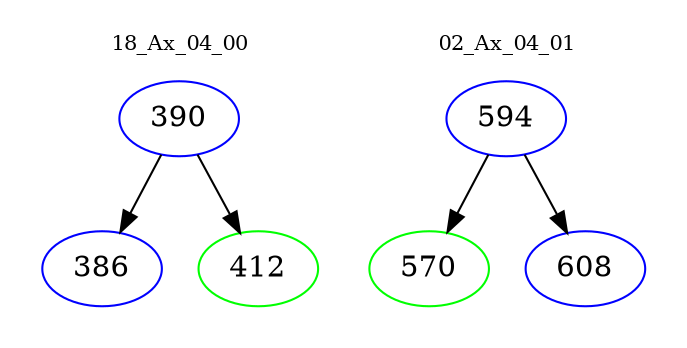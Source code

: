 digraph{
subgraph cluster_0 {
color = white
label = "18_Ax_04_00";
fontsize=10;
T0_390 [label="390", color="blue"]
T0_390 -> T0_386 [color="black"]
T0_386 [label="386", color="blue"]
T0_390 -> T0_412 [color="black"]
T0_412 [label="412", color="green"]
}
subgraph cluster_1 {
color = white
label = "02_Ax_04_01";
fontsize=10;
T1_594 [label="594", color="blue"]
T1_594 -> T1_570 [color="black"]
T1_570 [label="570", color="green"]
T1_594 -> T1_608 [color="black"]
T1_608 [label="608", color="blue"]
}
}

